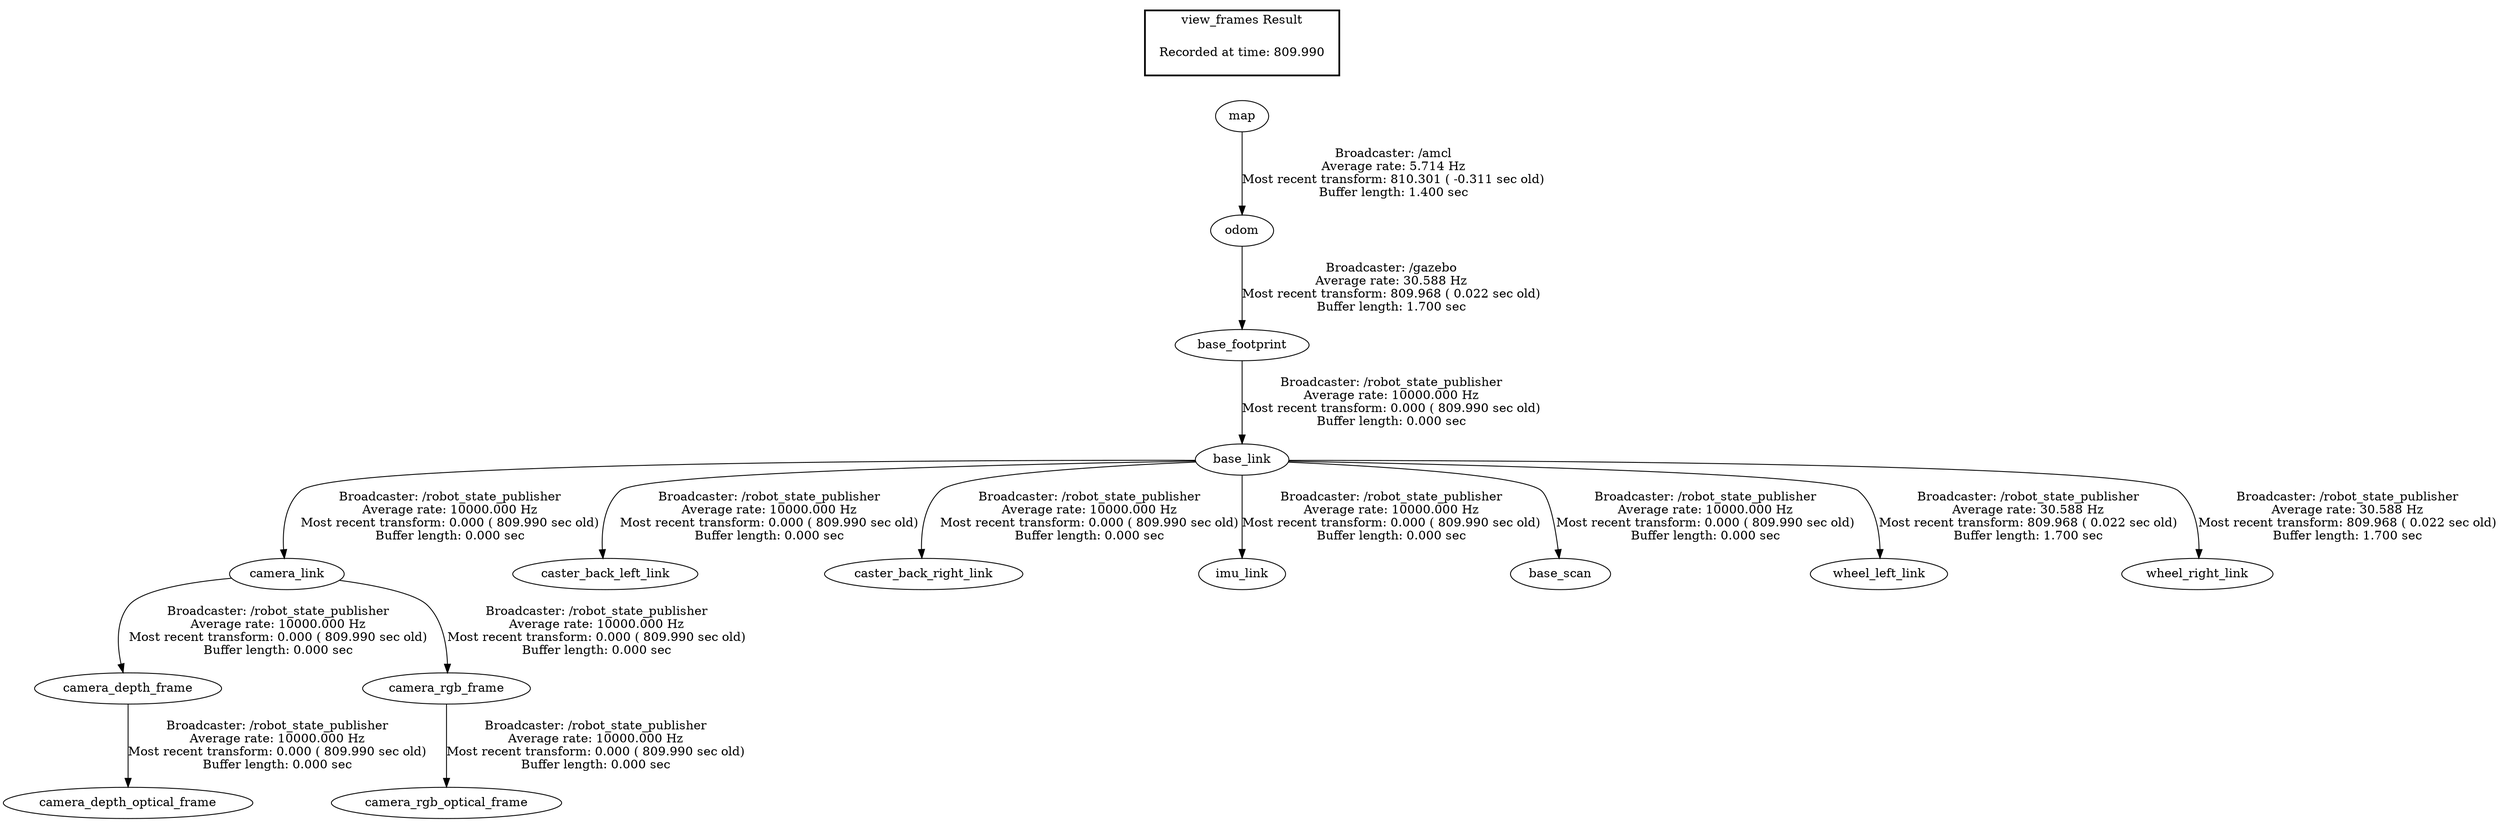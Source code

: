 digraph G {
"base_footprint" -> "base_link"[label="Broadcaster: /robot_state_publisher\nAverage rate: 10000.000 Hz\nMost recent transform: 0.000 ( 809.990 sec old)\nBuffer length: 0.000 sec\n"];
"odom" -> "base_footprint"[label="Broadcaster: /gazebo\nAverage rate: 30.588 Hz\nMost recent transform: 809.968 ( 0.022 sec old)\nBuffer length: 1.700 sec\n"];
"camera_link" -> "camera_depth_frame"[label="Broadcaster: /robot_state_publisher\nAverage rate: 10000.000 Hz\nMost recent transform: 0.000 ( 809.990 sec old)\nBuffer length: 0.000 sec\n"];
"base_link" -> "camera_link"[label="Broadcaster: /robot_state_publisher\nAverage rate: 10000.000 Hz\nMost recent transform: 0.000 ( 809.990 sec old)\nBuffer length: 0.000 sec\n"];
"camera_depth_frame" -> "camera_depth_optical_frame"[label="Broadcaster: /robot_state_publisher\nAverage rate: 10000.000 Hz\nMost recent transform: 0.000 ( 809.990 sec old)\nBuffer length: 0.000 sec\n"];
"camera_link" -> "camera_rgb_frame"[label="Broadcaster: /robot_state_publisher\nAverage rate: 10000.000 Hz\nMost recent transform: 0.000 ( 809.990 sec old)\nBuffer length: 0.000 sec\n"];
"camera_rgb_frame" -> "camera_rgb_optical_frame"[label="Broadcaster: /robot_state_publisher\nAverage rate: 10000.000 Hz\nMost recent transform: 0.000 ( 809.990 sec old)\nBuffer length: 0.000 sec\n"];
"base_link" -> "caster_back_left_link"[label="Broadcaster: /robot_state_publisher\nAverage rate: 10000.000 Hz\nMost recent transform: 0.000 ( 809.990 sec old)\nBuffer length: 0.000 sec\n"];
"base_link" -> "caster_back_right_link"[label="Broadcaster: /robot_state_publisher\nAverage rate: 10000.000 Hz\nMost recent transform: 0.000 ( 809.990 sec old)\nBuffer length: 0.000 sec\n"];
"base_link" -> "imu_link"[label="Broadcaster: /robot_state_publisher\nAverage rate: 10000.000 Hz\nMost recent transform: 0.000 ( 809.990 sec old)\nBuffer length: 0.000 sec\n"];
"base_link" -> "base_scan"[label="Broadcaster: /robot_state_publisher\nAverage rate: 10000.000 Hz\nMost recent transform: 0.000 ( 809.990 sec old)\nBuffer length: 0.000 sec\n"];
"map" -> "odom"[label="Broadcaster: /amcl\nAverage rate: 5.714 Hz\nMost recent transform: 810.301 ( -0.311 sec old)\nBuffer length: 1.400 sec\n"];
"base_link" -> "wheel_left_link"[label="Broadcaster: /robot_state_publisher\nAverage rate: 30.588 Hz\nMost recent transform: 809.968 ( 0.022 sec old)\nBuffer length: 1.700 sec\n"];
"base_link" -> "wheel_right_link"[label="Broadcaster: /robot_state_publisher\nAverage rate: 30.588 Hz\nMost recent transform: 809.968 ( 0.022 sec old)\nBuffer length: 1.700 sec\n"];
edge [style=invis];
 subgraph cluster_legend { style=bold; color=black; label ="view_frames Result";
"Recorded at time: 809.990"[ shape=plaintext ] ;
 }->"map";
}